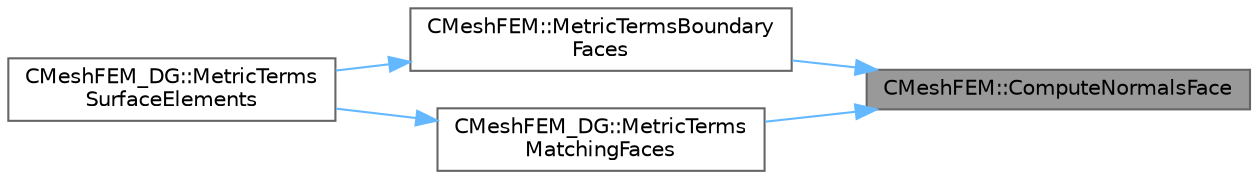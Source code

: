 digraph "CMeshFEM::ComputeNormalsFace"
{
 // LATEX_PDF_SIZE
  bgcolor="transparent";
  edge [fontname=Helvetica,fontsize=10,labelfontname=Helvetica,labelfontsize=10];
  node [fontname=Helvetica,fontsize=10,shape=box,height=0.2,width=0.4];
  rankdir="RL";
  Node1 [id="Node000001",label="CMeshFEM::ComputeNormalsFace",height=0.2,width=0.4,color="gray40", fillcolor="grey60", style="filled", fontcolor="black",tooltip="Function, which computes the information of the normals in the integration points of a face."];
  Node1 -> Node2 [id="edge1_Node000001_Node000002",dir="back",color="steelblue1",style="solid",tooltip=" "];
  Node2 [id="Node000002",label="CMeshFEM::MetricTermsBoundary\lFaces",height=0.2,width=0.4,color="grey40", fillcolor="white", style="filled",URL="$classCMeshFEM.html#aaeee8619d2ccd25d5d35332f2afd13b7",tooltip="Function, which computes the metric terms of the faces of a physical boundary."];
  Node2 -> Node3 [id="edge2_Node000002_Node000003",dir="back",color="steelblue1",style="solid",tooltip=" "];
  Node3 [id="Node000003",label="CMeshFEM_DG::MetricTerms\lSurfaceElements",height=0.2,width=0.4,color="grey40", fillcolor="white", style="filled",URL="$classCMeshFEM__DG.html#a7f08d0f58d93b1883afe60ec117b9d7c",tooltip="Function, which computes the metric terms of the surface elements, both internal faces and physical b..."];
  Node1 -> Node4 [id="edge3_Node000001_Node000004",dir="back",color="steelblue1",style="solid",tooltip=" "];
  Node4 [id="Node000004",label="CMeshFEM_DG::MetricTerms\lMatchingFaces",height=0.2,width=0.4,color="grey40", fillcolor="white", style="filled",URL="$classCMeshFEM__DG.html#a3d4741a57aa6edce660894e7873ea3e6",tooltip="Function, which computes the metric terms for internal matching faces."];
  Node4 -> Node3 [id="edge4_Node000004_Node000003",dir="back",color="steelblue1",style="solid",tooltip=" "];
}
